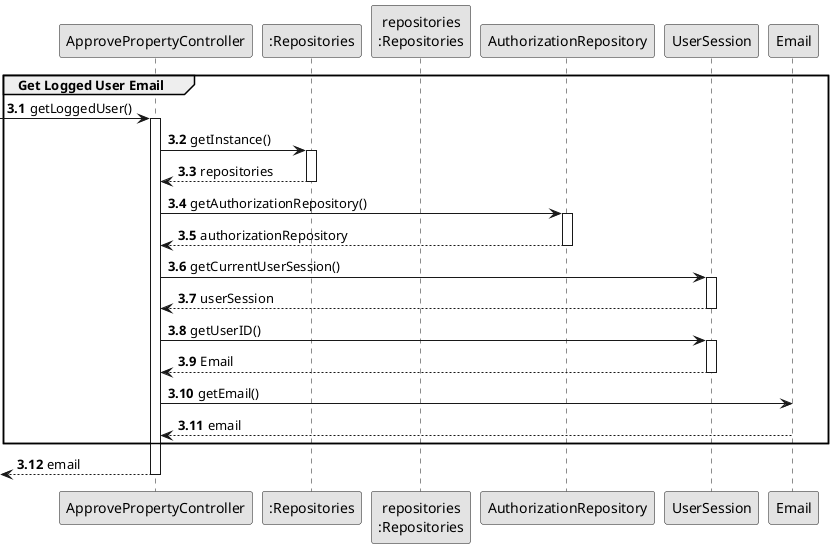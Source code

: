 @startuml
skinparam monochrome true
skinparam packageStyle rectangle
skinparam shadowing false

autonumber 3.1

participant "ApprovePropertyController" as controller
participant ":Repositories" as Repositories
participant "repositories\n:Repositories"
participant "AuthorizationRepository"
group Get Logged User Email



-> controller : getLoggedUser()
activate controller

controller -> Repositories : getInstance()
activate Repositories
Repositories --> controller : repositories
deactivate Repositories
controller -> "AuthorizationRepository" : getAuthorizationRepository()
activate "AuthorizationRepository"
"AuthorizationRepository" --> controller : authorizationRepository
deactivate "AuthorizationRepository"
controller -> UserSession : getCurrentUserSession()
activate UserSession
UserSession --> controller : userSession
deactivate UserSession
controller -> UserSession : getUserID()
activate UserSession
UserSession --> controller : Email
deactivate UserSession
controller -> Email : getEmail()
Email --> controller : email
deactivate UserSession

end
<-- controller : email
deactivate controller
@enduml